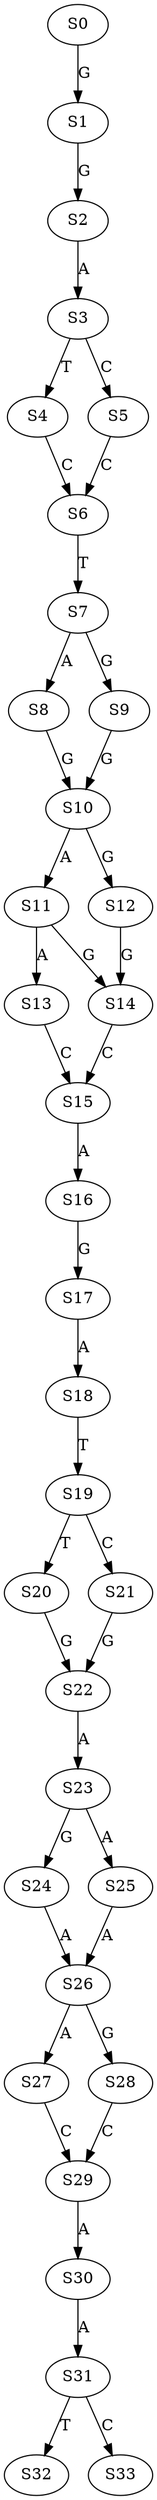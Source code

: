 strict digraph  {
	S0 -> S1 [ label = G ];
	S1 -> S2 [ label = G ];
	S2 -> S3 [ label = A ];
	S3 -> S4 [ label = T ];
	S3 -> S5 [ label = C ];
	S4 -> S6 [ label = C ];
	S5 -> S6 [ label = C ];
	S6 -> S7 [ label = T ];
	S7 -> S8 [ label = A ];
	S7 -> S9 [ label = G ];
	S8 -> S10 [ label = G ];
	S9 -> S10 [ label = G ];
	S10 -> S11 [ label = A ];
	S10 -> S12 [ label = G ];
	S11 -> S13 [ label = A ];
	S11 -> S14 [ label = G ];
	S12 -> S14 [ label = G ];
	S13 -> S15 [ label = C ];
	S14 -> S15 [ label = C ];
	S15 -> S16 [ label = A ];
	S16 -> S17 [ label = G ];
	S17 -> S18 [ label = A ];
	S18 -> S19 [ label = T ];
	S19 -> S20 [ label = T ];
	S19 -> S21 [ label = C ];
	S20 -> S22 [ label = G ];
	S21 -> S22 [ label = G ];
	S22 -> S23 [ label = A ];
	S23 -> S24 [ label = G ];
	S23 -> S25 [ label = A ];
	S24 -> S26 [ label = A ];
	S25 -> S26 [ label = A ];
	S26 -> S27 [ label = A ];
	S26 -> S28 [ label = G ];
	S27 -> S29 [ label = C ];
	S28 -> S29 [ label = C ];
	S29 -> S30 [ label = A ];
	S30 -> S31 [ label = A ];
	S31 -> S32 [ label = T ];
	S31 -> S33 [ label = C ];
}
